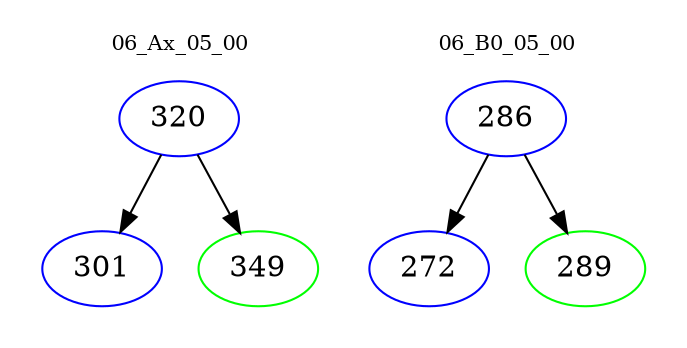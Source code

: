 digraph{
subgraph cluster_0 {
color = white
label = "06_Ax_05_00";
fontsize=10;
T0_320 [label="320", color="blue"]
T0_320 -> T0_301 [color="black"]
T0_301 [label="301", color="blue"]
T0_320 -> T0_349 [color="black"]
T0_349 [label="349", color="green"]
}
subgraph cluster_1 {
color = white
label = "06_B0_05_00";
fontsize=10;
T1_286 [label="286", color="blue"]
T1_286 -> T1_272 [color="black"]
T1_272 [label="272", color="blue"]
T1_286 -> T1_289 [color="black"]
T1_289 [label="289", color="green"]
}
}
